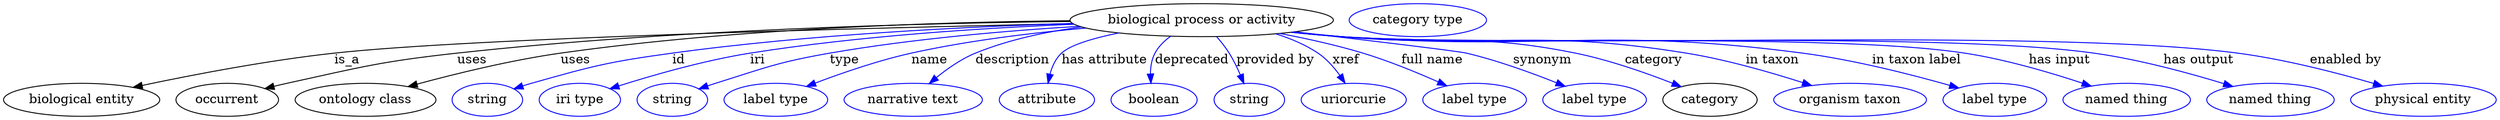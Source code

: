 digraph {
	graph [bb="0,0,2719.4,123"];
	node [label="\N"];
	"biological process or activity"	[height=0.5,
		label="biological process or activity",
		pos="1307.1,105",
		width=3.9899];
	"biological entity"	[height=0.5,
		pos="85.142,18",
		width=2.3651];
	"biological process or activity" -> "biological entity"	[label=is_a,
		lp="375.14,61.5",
		pos="e,141.36,31.61 1166.4,101.25 941.89,96.45 512.79,85.457 361.14,69 288.9,61.161 207.11,45.473 151.44,33.75"];
	occurrent	[height=0.5,
		pos="244.14,18",
		width=1.5526];
	"biological process or activity" -> occurrent	[label=uses,
		lp="511.64,61.5",
		pos="e,285.28,30.292 1163.7,103.55 1001.1,101.71 728.33,94.597 495.14,69 411.69,59.839 391.15,53.97 309.14,36 304.54,34.992 299.78,33.879 \
295.01,32.72"];
	"ontology class"	[height=0.5,
		pos="395.14,18",
		width=2.1304];
	"biological process or activity" -> "ontology class"	[label=uses,
		lp="624.64,61.5",
		pos="e,441.64,32.477 1163.5,104.36 1021.7,102.94 798.99,95.952 608.14,69 554.35,61.403 494.17,46.686 451.54,35.178"];
	id	[color=blue,
		height=0.5,
		label=string,
		pos="528.14,18",
		width=1.0652];
	"biological process or activity" -> id	[color=blue,
		label=id,
		lp="738.14,61.5",
		pos="e,557.14,29.954 1166.3,101.3 1049.3,97.651 878.81,89.091 731.14,69 661.35,59.504 643.93,55.131 576.14,36 573.04,35.124 569.84,34.151 \
566.64,33.129",
		style=solid];
	iri	[color=blue,
		height=0.5,
		label="iri type",
		pos="629.14,18",
		width=1.2277];
	"biological process or activity" -> iri	[color=blue,
		label=iri,
		lp="824.14,61.5",
		pos="e,662.13,30.064 1168.1,100.46 1069.3,96.394 933.99,87.679 816.14,69 765.72,61.008 709.28,44.892 671.73,33.11",
		style=solid];
	type	[color=blue,
		height=0.5,
		label=string,
		pos="730.14,18",
		width=1.0652];
	"biological process or activity" -> type	[color=blue,
		label=type,
		lp="916.14,61.5",
		pos="e,759.09,29.908 1173,98.424 1093.3,93.632 990.42,84.865 900.14,69 844.4,59.204 831.14,52.974 777.14,36 774.39,35.134 771.55,34.206 \
768.71,33.246",
		style=solid];
	name	[color=blue,
		height=0.5,
		label="label type",
		pos="843.14,18",
		width=1.5707];
	"biological process or activity" -> name	[color=blue,
		label=name,
		lp="1009.1,61.5",
		pos="e,876.17,32.655 1180.4,96.483 1121.7,91.366 1051.3,82.895 989.14,69 953.43,61.023 914.28,47.328 885.51,36.286",
		style=solid];
	description	[color=blue,
		height=0.5,
		label="narrative text",
		pos="993.14,18",
		width=2.0943];
	"biological process or activity" -> description	[color=blue,
		label=description,
		lp="1098.6,61.5",
		pos="e,1009.8,35.74 1174.2,98.087 1135.7,93.009 1094.3,84.173 1058.1,69 1043.4,62.789 1029,52.361 1017.5,42.631",
		style=solid];
	"has attribute"	[color=blue,
		height=0.5,
		label=attribute,
		pos="1138.1,18",
		width=1.4443];
	"biological process or activity" -> "has attribute"	[color=blue,
		label="has attribute",
		lp="1198.1,61.5",
		pos="e,1138.3,36.07 1213.4,91.264 1186.1,85.799 1160.9,78.454 1151.1,69 1144.9,62.972 1141.5,54.365 1139.7,45.987",
		style=solid];
	deprecated	[color=blue,
		height=0.5,
		label=boolean,
		pos="1255.1,18",
		width=1.2999];
	"biological process or activity" -> deprecated	[color=blue,
		label=deprecated,
		lp="1292.6,61.5",
		pos="e,1249.7,36.212 1269.9,87.606 1262.8,82.688 1256.3,76.54 1252.1,69 1248.4,62.187 1247.6,54.037 1248.2,46.313",
		style=solid];
	"provided by"	[color=blue,
		height=0.5,
		label=string,
		pos="1358.1,18",
		width=1.0652];
	"biological process or activity" -> "provided by"	[color=blue,
		label="provided by",
		lp="1387.6,61.5",
		pos="e,1352.6,35.845 1323.5,87.025 1328.3,81.547 1333.3,75.265 1337.1,69 1341.7,61.677 1345.6,53.209 1348.9,45.348",
		style=solid];
	xref	[color=blue,
		height=0.5,
		label=uriorcurie,
		pos="1472.1,18",
		width=1.5887];
	"biological process or activity" -> xref	[color=blue,
		label=xref,
		lp="1464.6,61.5",
		pos="e,1463,36.181 1388.5,90.051 1404.5,85.035 1420.5,78.229 1434.1,69 1443.4,62.767 1451.3,53.564 1457.4,44.746",
		style=solid];
	"full name"	[color=blue,
		height=0.5,
		label="label type",
		pos="1604.1,18",
		width=1.5707];
	"biological process or activity" -> "full name"	[color=blue,
		label="full name",
		lp="1557.6,61.5",
		pos="e,1573.9,33.433 1392.6,90.489 1421.6,84.979 1454.1,77.804 1483.1,69 1511.1,60.546 1541.4,48.004 1564.7,37.597",
		style=solid];
	synonym	[color=blue,
		height=0.5,
		label="label type",
		pos="1735.1,18",
		width=1.5707];
	"biological process or activity" -> synonym	[color=blue,
		label=synonym,
		lp="1678.1,61.5",
		pos="e,1702.9,32.812 1411.1,92.508 1486.1,84.016 1577.3,73.227 1595.1,69 1629.1,60.985 1666.2,47.508 1693.7,36.565",
		style=solid];
	category	[height=0.5,
		pos="1861.1,18",
		width=1.4263];
	"biological process or activity" -> category	[color=blue,
		label=category,
		lp="1799.6,61.5",
		pos="e,1829.7,32.347 1408.1,92.128 1425.1,90.291 1442.6,88.507 1459.1,87 1572.3,76.684 1602.8,91.479 1714.1,69 1750.9,61.573 1791.2,47.431 \
1820.3,36.077",
		style=solid];
	"in taxon"	[color=blue,
		height=0.5,
		label="organism taxon",
		pos="2014.1,18",
		width=2.3109];
	"biological process or activity" -> "in taxon"	[color=blue,
		label="in taxon",
		lp="1929.1,61.5",
		pos="e,1972.1,33.649 1406.4,91.98 1424,90.117 1442.1,88.362 1459.1,87 1625.9,73.696 1670,95.673 1835.1,69 1878.8,61.947 1927.1,48.106 \
1962.4,36.772",
		style=solid];
	"in taxon label"	[color=blue,
		height=0.5,
		label="label type",
		pos="2172.1,18",
		width=1.5707];
	"biological process or activity" -> "in taxon label"	[color=blue,
		label="in taxon label",
		lp="2086.6,61.5",
		pos="e,2132.7,30.965 1406,91.85 1423.7,89.989 1441.9,88.269 1459.1,87 1682.2,70.556 1740.3,98.115 1962.1,69 2018,61.662 2080.8,45.681 \
2123,33.75",
		style=solid];
	"has input"	[color=blue,
		height=0.5,
		label="named thing",
		pos="2316.1,18",
		width=1.9318];
	"biological process or activity" -> "has input"	[color=blue,
		label="has input",
		lp="2242.6,61.5",
		pos="e,2277.4,32.967 1405.2,91.802 1423.1,89.921 1441.7,88.207 1459.1,87 1609.9,76.59 1989.7,91.722 2139.1,69 2183.6,62.243 2232.7,47.8 \
2267.9,36.165",
		style=solid];
	"has output"	[color=blue,
		height=0.5,
		label="named thing",
		pos="2473.1,18",
		width=1.9318];
	"biological process or activity" -> "has output"	[color=blue,
		label="has output",
		lp="2394.6,61.5",
		pos="e,2431.9,32.651 1404.7,91.779 1422.8,89.888 1441.5,88.176 1459.1,87 1641.2,74.846 2099.4,94.051 2280.1,69 2329.1,62.218 2383.5,47.453 \
2422,35.717",
		style=solid];
	"enabled by"	[color=blue,
		height=0.5,
		label="physical entity",
		pos="2640.1,18",
		width=2.2026];
	"biological process or activity" -> "enabled by"	[color=blue,
		label="enabled by",
		lp="2555.6,61.5",
		pos="e,2595.5,33.038 1404.7,91.728 1422.8,89.842 1441.5,88.145 1459.1,87 1676.1,72.905 2221.6,97.168 2437.1,69 2488.3,62.308 2545.3,47.612 \
2585.9,35.875",
		style=solid];
	"named thing_category"	[color=blue,
		height=0.5,
		label="category type",
		pos="1543.1,105",
		width=2.0762];
}
